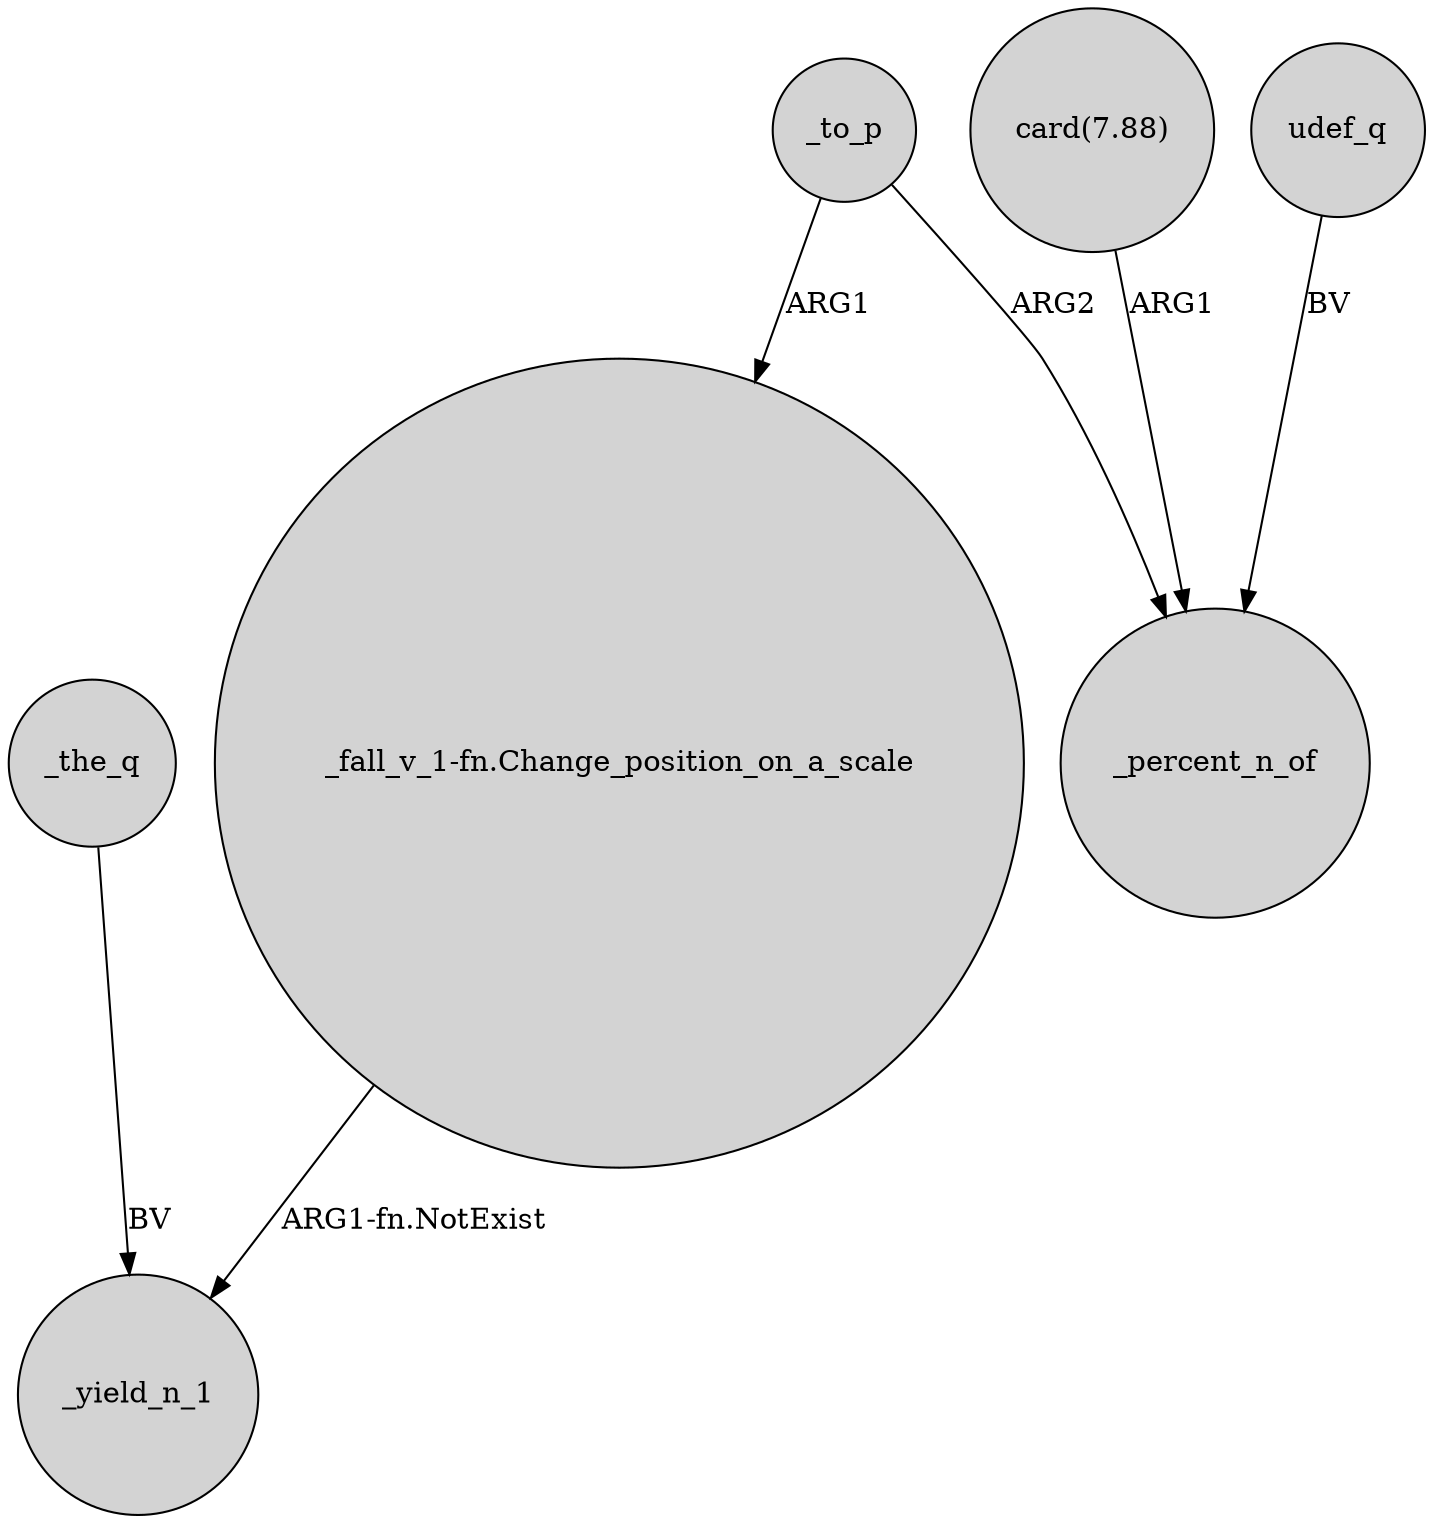digraph {
	node [shape=circle style=filled]
	_the_q -> _yield_n_1 [label=BV]
	"card(7.88)" -> _percent_n_of [label=ARG1]
	udef_q -> _percent_n_of [label=BV]
	_to_p -> "_fall_v_1-fn.Change_position_on_a_scale" [label=ARG1]
	"_fall_v_1-fn.Change_position_on_a_scale" -> _yield_n_1 [label="ARG1-fn.NotExist"]
	_to_p -> _percent_n_of [label=ARG2]
}
